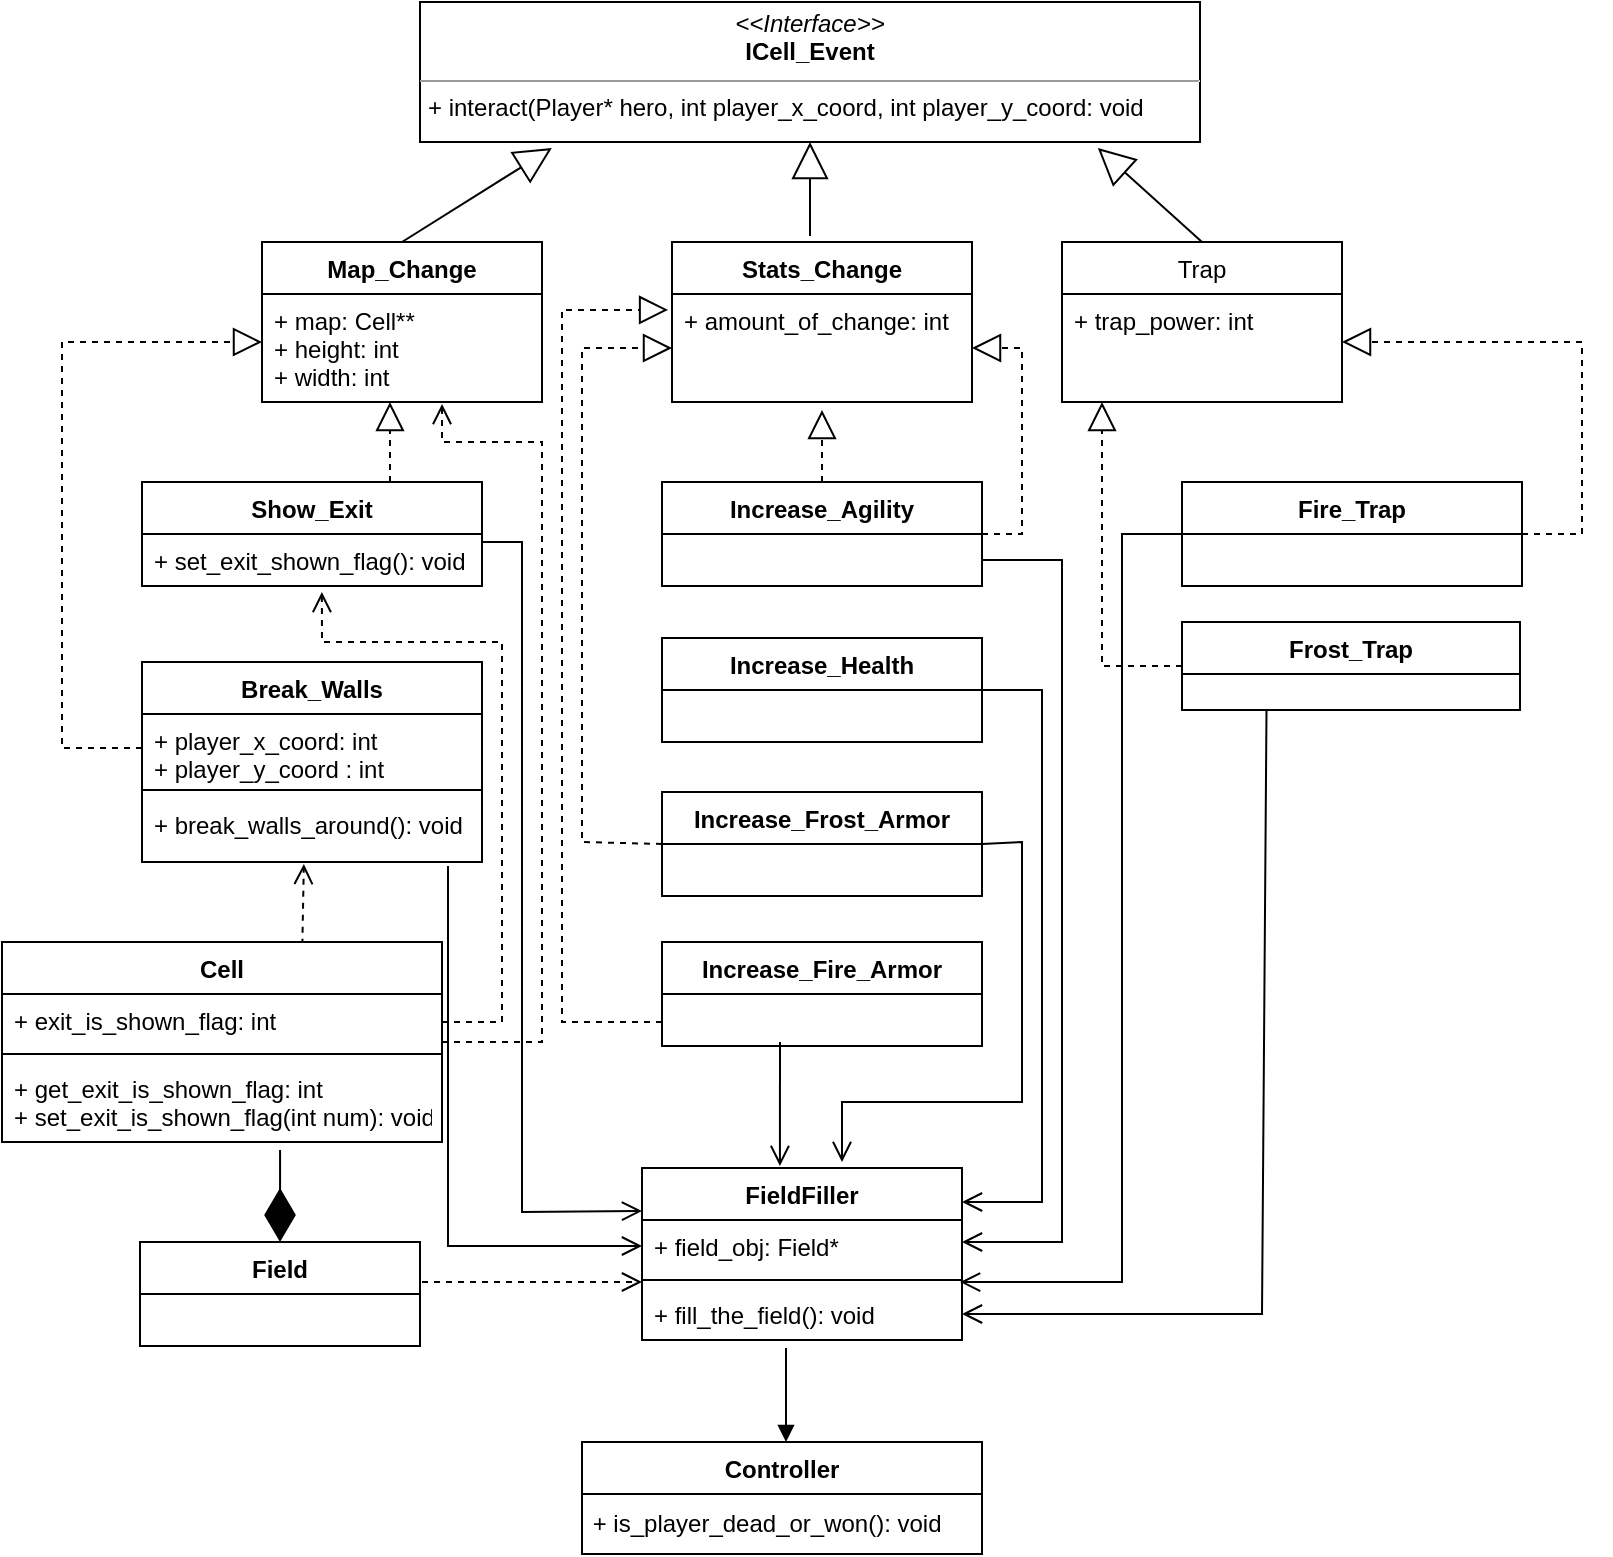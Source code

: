 <mxfile version="20.3.6" type="device"><diagram id="C5RBs43oDa-KdzZeNtuy" name="Page-1"><mxGraphModel dx="1422" dy="794" grid="1" gridSize="10" guides="1" tooltips="1" connect="1" arrows="1" fold="1" page="1" pageScale="1" pageWidth="827" pageHeight="1169" math="0" shadow="0"><root><mxCell id="WIyWlLk6GJQsqaUBKTNV-0"/><mxCell id="WIyWlLk6GJQsqaUBKTNV-1" parent="WIyWlLk6GJQsqaUBKTNV-0"/><mxCell id="p0h4VHiiMUVZbw8E9hsB-0" value="&lt;p style=&quot;margin:0px;margin-top:4px;text-align:center;&quot;&gt;&lt;i&gt;&amp;lt;&amp;lt;Interface&amp;gt;&amp;gt;&lt;/i&gt;&lt;br&gt;&lt;b&gt;ICell_Event&lt;/b&gt;&lt;/p&gt;&lt;hr size=&quot;1&quot;&gt;&lt;p style=&quot;margin:0px;margin-left:4px;&quot;&gt;+ interact(Player* hero, int player_x_coord, int player_y_coord: void&lt;br&gt;&lt;br&gt;&lt;/p&gt;" style="verticalAlign=top;align=left;overflow=fill;fontSize=12;fontFamily=Helvetica;html=1;" vertex="1" parent="WIyWlLk6GJQsqaUBKTNV-1"><mxGeometry x="219" y="190" width="390" height="70" as="geometry"/></mxCell><mxCell id="p0h4VHiiMUVZbw8E9hsB-1" value="Map_Change" style="swimlane;fontStyle=1;childLayout=stackLayout;horizontal=1;startSize=26;fillColor=none;horizontalStack=0;resizeParent=1;resizeParentMax=0;resizeLast=0;collapsible=1;marginBottom=0;" vertex="1" parent="WIyWlLk6GJQsqaUBKTNV-1"><mxGeometry x="140" y="310" width="140" height="80" as="geometry"/></mxCell><mxCell id="p0h4VHiiMUVZbw8E9hsB-2" value="+ map: Cell**&#10;+ height: int&#10;+ width: int" style="text;strokeColor=none;fillColor=none;align=left;verticalAlign=top;spacingLeft=4;spacingRight=4;overflow=hidden;rotatable=0;points=[[0,0.5],[1,0.5]];portConstraint=eastwest;" vertex="1" parent="p0h4VHiiMUVZbw8E9hsB-1"><mxGeometry y="26" width="140" height="54" as="geometry"/></mxCell><mxCell id="p0h4VHiiMUVZbw8E9hsB-5" value="Stats_Change" style="swimlane;fontStyle=1;childLayout=stackLayout;horizontal=1;startSize=26;fillColor=none;horizontalStack=0;resizeParent=1;resizeParentMax=0;resizeLast=0;collapsible=1;marginBottom=0;" vertex="1" parent="WIyWlLk6GJQsqaUBKTNV-1"><mxGeometry x="345" y="310" width="150" height="80" as="geometry"/></mxCell><mxCell id="p0h4VHiiMUVZbw8E9hsB-6" value="+ amount_of_change: int" style="text;strokeColor=none;fillColor=none;align=left;verticalAlign=top;spacingLeft=4;spacingRight=4;overflow=hidden;rotatable=0;points=[[0,0.5],[1,0.5]];portConstraint=eastwest;" vertex="1" parent="p0h4VHiiMUVZbw8E9hsB-5"><mxGeometry y="26" width="150" height="54" as="geometry"/></mxCell><mxCell id="p0h4VHiiMUVZbw8E9hsB-9" value="Trap" style="swimlane;fontStyle=0;childLayout=stackLayout;horizontal=1;startSize=26;fillColor=none;horizontalStack=0;resizeParent=1;resizeParentMax=0;resizeLast=0;collapsible=1;marginBottom=0;" vertex="1" parent="WIyWlLk6GJQsqaUBKTNV-1"><mxGeometry x="540" y="310" width="140" height="80" as="geometry"/></mxCell><mxCell id="p0h4VHiiMUVZbw8E9hsB-10" value="+ trap_power: int" style="text;strokeColor=none;fillColor=none;align=left;verticalAlign=top;spacingLeft=4;spacingRight=4;overflow=hidden;rotatable=0;points=[[0,0.5],[1,0.5]];portConstraint=eastwest;" vertex="1" parent="p0h4VHiiMUVZbw8E9hsB-9"><mxGeometry y="26" width="140" height="54" as="geometry"/></mxCell><mxCell id="p0h4VHiiMUVZbw8E9hsB-17" value="" style="endArrow=block;endSize=16;endFill=0;html=1;rounded=0;entryX=0.169;entryY=1.043;entryDx=0;entryDy=0;exitX=0.5;exitY=0;exitDx=0;exitDy=0;entryPerimeter=0;" edge="1" parent="WIyWlLk6GJQsqaUBKTNV-1" source="p0h4VHiiMUVZbw8E9hsB-1" target="p0h4VHiiMUVZbw8E9hsB-0"><mxGeometry width="160" relative="1" as="geometry"><mxPoint x="240" y="430" as="sourcePoint"/><mxPoint x="400" y="430" as="targetPoint"/><Array as="points"/></mxGeometry></mxCell><mxCell id="p0h4VHiiMUVZbw8E9hsB-18" value="" style="endArrow=block;endSize=16;endFill=0;html=1;rounded=0;exitX=0.46;exitY=-0.037;exitDx=0;exitDy=0;exitPerimeter=0;" edge="1" parent="WIyWlLk6GJQsqaUBKTNV-1" source="p0h4VHiiMUVZbw8E9hsB-5" target="p0h4VHiiMUVZbw8E9hsB-0"><mxGeometry width="160" relative="1" as="geometry"><mxPoint x="410" y="310" as="sourcePoint"/><mxPoint x="414" y="260" as="targetPoint"/><Array as="points"/></mxGeometry></mxCell><mxCell id="p0h4VHiiMUVZbw8E9hsB-19" value="" style="endArrow=block;endSize=16;endFill=0;html=1;rounded=0;entryX=0.869;entryY=1.043;entryDx=0;entryDy=0;entryPerimeter=0;exitX=0.5;exitY=0;exitDx=0;exitDy=0;" edge="1" parent="WIyWlLk6GJQsqaUBKTNV-1" source="p0h4VHiiMUVZbw8E9hsB-9" target="p0h4VHiiMUVZbw8E9hsB-0"><mxGeometry width="160" relative="1" as="geometry"><mxPoint x="300" y="520" as="sourcePoint"/><mxPoint x="460" y="520" as="targetPoint"/><Array as="points"/></mxGeometry></mxCell><mxCell id="p0h4VHiiMUVZbw8E9hsB-20" value="Break_Walls" style="swimlane;fontStyle=1;align=center;verticalAlign=top;childLayout=stackLayout;horizontal=1;startSize=26;horizontalStack=0;resizeParent=1;resizeParentMax=0;resizeLast=0;collapsible=1;marginBottom=0;strokeColor=default;" vertex="1" parent="WIyWlLk6GJQsqaUBKTNV-1"><mxGeometry x="80" y="520" width="170" height="100" as="geometry"/></mxCell><mxCell id="p0h4VHiiMUVZbw8E9hsB-21" value="+ player_x_coord: int&#10;+ player_y_coord : int" style="text;strokeColor=none;fillColor=none;align=left;verticalAlign=top;spacingLeft=4;spacingRight=4;overflow=hidden;rotatable=0;points=[[0,0.5],[1,0.5]];portConstraint=eastwest;" vertex="1" parent="p0h4VHiiMUVZbw8E9hsB-20"><mxGeometry y="26" width="170" height="34" as="geometry"/></mxCell><mxCell id="p0h4VHiiMUVZbw8E9hsB-22" value="" style="line;strokeWidth=1;fillColor=none;align=left;verticalAlign=middle;spacingTop=-1;spacingLeft=3;spacingRight=3;rotatable=0;labelPosition=right;points=[];portConstraint=eastwest;strokeColor=inherit;" vertex="1" parent="p0h4VHiiMUVZbw8E9hsB-20"><mxGeometry y="60" width="170" height="8" as="geometry"/></mxCell><mxCell id="p0h4VHiiMUVZbw8E9hsB-23" value="+ break_walls_around(): void" style="text;strokeColor=none;fillColor=none;align=left;verticalAlign=top;spacingLeft=4;spacingRight=4;overflow=hidden;rotatable=0;points=[[0,0.5],[1,0.5]];portConstraint=eastwest;" vertex="1" parent="p0h4VHiiMUVZbw8E9hsB-20"><mxGeometry y="68" width="170" height="32" as="geometry"/></mxCell><mxCell id="p0h4VHiiMUVZbw8E9hsB-24" value="Fire_Trap" style="swimlane;fontStyle=1;align=center;verticalAlign=top;childLayout=stackLayout;horizontal=1;startSize=26;horizontalStack=0;resizeParent=1;resizeParentMax=0;resizeLast=0;collapsible=1;marginBottom=0;strokeColor=default;" vertex="1" parent="WIyWlLk6GJQsqaUBKTNV-1"><mxGeometry x="600" y="430" width="170" height="52" as="geometry"/></mxCell><mxCell id="p0h4VHiiMUVZbw8E9hsB-28" value="Increase_Health" style="swimlane;fontStyle=1;align=center;verticalAlign=top;childLayout=stackLayout;horizontal=1;startSize=26;horizontalStack=0;resizeParent=1;resizeParentMax=0;resizeLast=0;collapsible=1;marginBottom=0;strokeColor=default;" vertex="1" parent="WIyWlLk6GJQsqaUBKTNV-1"><mxGeometry x="340" y="508" width="160" height="52" as="geometry"/></mxCell><mxCell id="p0h4VHiiMUVZbw8E9hsB-32" value="Show_Exit" style="swimlane;fontStyle=1;align=center;verticalAlign=top;childLayout=stackLayout;horizontal=1;startSize=26;horizontalStack=0;resizeParent=1;resizeParentMax=0;resizeLast=0;collapsible=1;marginBottom=0;strokeColor=default;" vertex="1" parent="WIyWlLk6GJQsqaUBKTNV-1"><mxGeometry x="80" y="430" width="170" height="52" as="geometry"/></mxCell><mxCell id="p0h4VHiiMUVZbw8E9hsB-35" value="+ set_exit_shown_flag(): void" style="text;strokeColor=none;fillColor=none;align=left;verticalAlign=top;spacingLeft=4;spacingRight=4;overflow=hidden;rotatable=0;points=[[0,0.5],[1,0.5]];portConstraint=eastwest;" vertex="1" parent="p0h4VHiiMUVZbw8E9hsB-32"><mxGeometry y="26" width="170" height="26" as="geometry"/></mxCell><mxCell id="p0h4VHiiMUVZbw8E9hsB-36" value="Increase_Agility" style="swimlane;fontStyle=1;align=center;verticalAlign=top;childLayout=stackLayout;horizontal=1;startSize=26;horizontalStack=0;resizeParent=1;resizeParentMax=0;resizeLast=0;collapsible=1;marginBottom=0;strokeColor=default;" vertex="1" parent="WIyWlLk6GJQsqaUBKTNV-1"><mxGeometry x="340" y="430" width="160" height="52" as="geometry"/></mxCell><mxCell id="p0h4VHiiMUVZbw8E9hsB-40" value="Frost_Trap" style="swimlane;fontStyle=1;align=center;verticalAlign=top;childLayout=stackLayout;horizontal=1;startSize=26;horizontalStack=0;resizeParent=1;resizeParentMax=0;resizeLast=0;collapsible=1;marginBottom=0;strokeColor=default;" vertex="1" parent="WIyWlLk6GJQsqaUBKTNV-1"><mxGeometry x="600" y="500" width="169" height="44" as="geometry"/></mxCell><mxCell id="p0h4VHiiMUVZbw8E9hsB-44" value="Increase_Frost_Armor" style="swimlane;fontStyle=1;align=center;verticalAlign=top;childLayout=stackLayout;horizontal=1;startSize=26;horizontalStack=0;resizeParent=1;resizeParentMax=0;resizeLast=0;collapsible=1;marginBottom=0;strokeColor=default;" vertex="1" parent="WIyWlLk6GJQsqaUBKTNV-1"><mxGeometry x="340" y="585" width="160" height="52" as="geometry"/></mxCell><mxCell id="p0h4VHiiMUVZbw8E9hsB-48" value="Increase_Fire_Armor" style="swimlane;fontStyle=1;align=center;verticalAlign=top;childLayout=stackLayout;horizontal=1;startSize=26;horizontalStack=0;resizeParent=1;resizeParentMax=0;resizeLast=0;collapsible=1;marginBottom=0;strokeColor=default;" vertex="1" parent="WIyWlLk6GJQsqaUBKTNV-1"><mxGeometry x="340" y="660" width="160" height="52" as="geometry"/></mxCell><mxCell id="p0h4VHiiMUVZbw8E9hsB-52" value="" style="endArrow=block;dashed=1;endFill=0;endSize=12;html=1;rounded=0;entryX=0.457;entryY=1;entryDx=0;entryDy=0;entryPerimeter=0;" edge="1" parent="WIyWlLk6GJQsqaUBKTNV-1" target="p0h4VHiiMUVZbw8E9hsB-2"><mxGeometry width="160" relative="1" as="geometry"><mxPoint x="204" y="430" as="sourcePoint"/><mxPoint x="180" y="730" as="targetPoint"/></mxGeometry></mxCell><mxCell id="p0h4VHiiMUVZbw8E9hsB-53" value="" style="endArrow=block;dashed=1;endFill=0;endSize=12;html=1;rounded=0;exitX=0;exitY=0.5;exitDx=0;exitDy=0;" edge="1" parent="WIyWlLk6GJQsqaUBKTNV-1" source="p0h4VHiiMUVZbw8E9hsB-21"><mxGeometry width="160" relative="1" as="geometry"><mxPoint x="90" y="750" as="sourcePoint"/><mxPoint x="140" y="360" as="targetPoint"/><Array as="points"><mxPoint x="40" y="563"/><mxPoint x="40" y="360"/></Array></mxGeometry></mxCell><mxCell id="p0h4VHiiMUVZbw8E9hsB-54" value="" style="endArrow=block;dashed=1;endFill=0;endSize=12;html=1;rounded=0;entryX=-0.013;entryY=0.148;entryDx=0;entryDy=0;entryPerimeter=0;" edge="1" parent="WIyWlLk6GJQsqaUBKTNV-1" target="p0h4VHiiMUVZbw8E9hsB-6"><mxGeometry width="160" relative="1" as="geometry"><mxPoint x="340" y="700" as="sourcePoint"/><mxPoint x="290" y="310" as="targetPoint"/><Array as="points"><mxPoint x="290" y="700"/><mxPoint x="290" y="344"/></Array></mxGeometry></mxCell><mxCell id="p0h4VHiiMUVZbw8E9hsB-55" value="" style="endArrow=block;dashed=1;endFill=0;endSize=12;html=1;rounded=0;exitX=0.5;exitY=0;exitDx=0;exitDy=0;entryX=0.5;entryY=1.074;entryDx=0;entryDy=0;entryPerimeter=0;" edge="1" parent="WIyWlLk6GJQsqaUBKTNV-1" source="p0h4VHiiMUVZbw8E9hsB-36" target="p0h4VHiiMUVZbw8E9hsB-6"><mxGeometry width="160" relative="1" as="geometry"><mxPoint x="540" y="750" as="sourcePoint"/><mxPoint x="710" y="590" as="targetPoint"/></mxGeometry></mxCell><mxCell id="p0h4VHiiMUVZbw8E9hsB-56" value="" style="endArrow=block;dashed=1;endFill=0;endSize=12;html=1;rounded=0;exitX=0;exitY=0.5;exitDx=0;exitDy=0;entryX=0;entryY=0.5;entryDx=0;entryDy=0;" edge="1" parent="WIyWlLk6GJQsqaUBKTNV-1" source="p0h4VHiiMUVZbw8E9hsB-44" target="p0h4VHiiMUVZbw8E9hsB-6"><mxGeometry width="160" relative="1" as="geometry"><mxPoint x="250" y="790" as="sourcePoint"/><mxPoint x="300" y="370" as="targetPoint"/><Array as="points"><mxPoint x="300" y="610"/><mxPoint x="300" y="363"/></Array></mxGeometry></mxCell><mxCell id="p0h4VHiiMUVZbw8E9hsB-57" value="" style="endArrow=block;dashed=1;endFill=0;endSize=12;html=1;rounded=0;exitX=1;exitY=0.5;exitDx=0;exitDy=0;" edge="1" parent="WIyWlLk6GJQsqaUBKTNV-1" source="p0h4VHiiMUVZbw8E9hsB-24"><mxGeometry width="160" relative="1" as="geometry"><mxPoint x="620" y="650" as="sourcePoint"/><mxPoint x="680" y="360" as="targetPoint"/><Array as="points"><mxPoint x="800" y="456"/><mxPoint x="800" y="360"/></Array></mxGeometry></mxCell><mxCell id="p0h4VHiiMUVZbw8E9hsB-58" value="" style="endArrow=block;dashed=1;endFill=0;endSize=12;html=1;rounded=0;exitX=1;exitY=0.5;exitDx=0;exitDy=0;entryX=1;entryY=0.5;entryDx=0;entryDy=0;" edge="1" parent="WIyWlLk6GJQsqaUBKTNV-1" source="p0h4VHiiMUVZbw8E9hsB-36" target="p0h4VHiiMUVZbw8E9hsB-6"><mxGeometry width="160" relative="1" as="geometry"><mxPoint x="590" y="820" as="sourcePoint"/><mxPoint x="520" y="320" as="targetPoint"/><Array as="points"><mxPoint x="520" y="456"/><mxPoint x="520" y="363"/></Array></mxGeometry></mxCell><mxCell id="p0h4VHiiMUVZbw8E9hsB-59" value="" style="endArrow=block;dashed=1;endFill=0;endSize=12;html=1;rounded=0;exitX=0;exitY=0.5;exitDx=0;exitDy=0;" edge="1" parent="WIyWlLk6GJQsqaUBKTNV-1" source="p0h4VHiiMUVZbw8E9hsB-40"><mxGeometry width="160" relative="1" as="geometry"><mxPoint x="580" y="712" as="sourcePoint"/><mxPoint x="560" y="390" as="targetPoint"/><Array as="points"><mxPoint x="560" y="522"/></Array></mxGeometry></mxCell><mxCell id="p0h4VHiiMUVZbw8E9hsB-65" value="" style="html=1;verticalAlign=bottom;endArrow=open;dashed=1;endSize=8;rounded=0;entryX=0.529;entryY=1.115;entryDx=0;entryDy=0;entryPerimeter=0;" edge="1" parent="WIyWlLk6GJQsqaUBKTNV-1" target="p0h4VHiiMUVZbw8E9hsB-35"><mxGeometry relative="1" as="geometry"><mxPoint x="230" y="700" as="sourcePoint"/><mxPoint x="450" y="785.5" as="targetPoint"/><Array as="points"><mxPoint x="260" y="700"/><mxPoint x="260" y="510"/><mxPoint x="170" y="510"/></Array></mxGeometry></mxCell><mxCell id="p0h4VHiiMUVZbw8E9hsB-66" value="" style="html=1;verticalAlign=bottom;endArrow=open;dashed=1;endSize=8;rounded=0;entryX=0.476;entryY=1.031;entryDx=0;entryDy=0;entryPerimeter=0;exitX=0.579;exitY=-0.038;exitDx=0;exitDy=0;exitPerimeter=0;" edge="1" parent="WIyWlLk6GJQsqaUBKTNV-1" target="p0h4VHiiMUVZbw8E9hsB-23"><mxGeometry relative="1" as="geometry"><mxPoint x="160.06" y="667.34" as="sourcePoint"/><mxPoint x="160" y="630" as="targetPoint"/></mxGeometry></mxCell><mxCell id="p0h4VHiiMUVZbw8E9hsB-68" value="" style="html=1;verticalAlign=bottom;endArrow=open;dashed=1;endSize=8;rounded=0;entryX=0.643;entryY=1.019;entryDx=0;entryDy=0;entryPerimeter=0;" edge="1" parent="WIyWlLk6GJQsqaUBKTNV-1" target="p0h4VHiiMUVZbw8E9hsB-2"><mxGeometry relative="1" as="geometry"><mxPoint x="230" y="710" as="sourcePoint"/><mxPoint x="230" y="410" as="targetPoint"/><Array as="points"><mxPoint x="280" y="710"/><mxPoint x="280" y="410"/><mxPoint x="230" y="410"/></Array></mxGeometry></mxCell><mxCell id="p0h4VHiiMUVZbw8E9hsB-69" value="Field" style="swimlane;fontStyle=1;childLayout=stackLayout;horizontal=1;startSize=26;fillColor=none;horizontalStack=0;resizeParent=1;resizeParentMax=0;resizeLast=0;collapsible=1;marginBottom=0;strokeColor=default;" vertex="1" parent="WIyWlLk6GJQsqaUBKTNV-1"><mxGeometry x="79" y="810" width="140" height="52" as="geometry"/></mxCell><mxCell id="p0h4VHiiMUVZbw8E9hsB-73" value="" style="endArrow=diamondThin;endFill=1;endSize=24;html=1;rounded=0;exitX=0.632;exitY=1.1;exitDx=0;exitDy=0;exitPerimeter=0;entryX=0.5;entryY=0;entryDx=0;entryDy=0;" edge="1" parent="WIyWlLk6GJQsqaUBKTNV-1" source="p0h4VHiiMUVZbw8E9hsB-99" target="p0h4VHiiMUVZbw8E9hsB-69"><mxGeometry width="160" relative="1" as="geometry"><mxPoint x="200" y="880" as="sourcePoint"/><mxPoint x="60" y="890" as="targetPoint"/><Array as="points"/></mxGeometry></mxCell><mxCell id="p0h4VHiiMUVZbw8E9hsB-74" value="FieldFiller" style="swimlane;fontStyle=1;align=center;verticalAlign=top;childLayout=stackLayout;horizontal=1;startSize=26;horizontalStack=0;resizeParent=1;resizeParentMax=0;resizeLast=0;collapsible=1;marginBottom=0;strokeColor=default;" vertex="1" parent="WIyWlLk6GJQsqaUBKTNV-1"><mxGeometry x="330" y="773" width="160" height="86" as="geometry"/></mxCell><mxCell id="p0h4VHiiMUVZbw8E9hsB-75" value="+ field_obj: Field*" style="text;strokeColor=none;fillColor=none;align=left;verticalAlign=top;spacingLeft=4;spacingRight=4;overflow=hidden;rotatable=0;points=[[0,0.5],[1,0.5]];portConstraint=eastwest;" vertex="1" parent="p0h4VHiiMUVZbw8E9hsB-74"><mxGeometry y="26" width="160" height="26" as="geometry"/></mxCell><mxCell id="p0h4VHiiMUVZbw8E9hsB-76" value="" style="line;strokeWidth=1;fillColor=none;align=left;verticalAlign=middle;spacingTop=-1;spacingLeft=3;spacingRight=3;rotatable=0;labelPosition=right;points=[];portConstraint=eastwest;strokeColor=inherit;" vertex="1" parent="p0h4VHiiMUVZbw8E9hsB-74"><mxGeometry y="52" width="160" height="8" as="geometry"/></mxCell><mxCell id="p0h4VHiiMUVZbw8E9hsB-77" value="+ fill_the_field(): void" style="text;strokeColor=none;fillColor=none;align=left;verticalAlign=top;spacingLeft=4;spacingRight=4;overflow=hidden;rotatable=0;points=[[0,0.5],[1,0.5]];portConstraint=eastwest;" vertex="1" parent="p0h4VHiiMUVZbw8E9hsB-74"><mxGeometry y="60" width="160" height="26" as="geometry"/></mxCell><mxCell id="p0h4VHiiMUVZbw8E9hsB-78" value="" style="html=1;verticalAlign=bottom;endArrow=open;dashed=1;endSize=8;rounded=0;" edge="1" parent="WIyWlLk6GJQsqaUBKTNV-1"><mxGeometry relative="1" as="geometry"><mxPoint x="220" y="830" as="sourcePoint"/><mxPoint x="330" y="830" as="targetPoint"/></mxGeometry></mxCell><mxCell id="p0h4VHiiMUVZbw8E9hsB-79" value="" style="html=1;verticalAlign=bottom;endArrow=open;endSize=8;rounded=0;entryX=0;entryY=0.25;entryDx=0;entryDy=0;" edge="1" parent="WIyWlLk6GJQsqaUBKTNV-1" target="p0h4VHiiMUVZbw8E9hsB-74"><mxGeometry relative="1" as="geometry"><mxPoint x="250" y="460" as="sourcePoint"/><mxPoint x="320.86" y="882.968" as="targetPoint"/><Array as="points"><mxPoint x="270" y="460"/><mxPoint x="270" y="795"/></Array></mxGeometry></mxCell><mxCell id="p0h4VHiiMUVZbw8E9hsB-80" value="" style="html=1;verticalAlign=bottom;endArrow=open;endSize=8;rounded=0;entryX=0;entryY=0.5;entryDx=0;entryDy=0;exitX=0.9;exitY=1.063;exitDx=0;exitDy=0;exitPerimeter=0;" edge="1" parent="WIyWlLk6GJQsqaUBKTNV-1" source="p0h4VHiiMUVZbw8E9hsB-23" target="p0h4VHiiMUVZbw8E9hsB-75"><mxGeometry relative="1" as="geometry"><mxPoint x="240" y="812" as="sourcePoint"/><mxPoint x="180.86" y="892.968" as="targetPoint"/><Array as="points"><mxPoint x="233" y="812"/></Array></mxGeometry></mxCell><mxCell id="p0h4VHiiMUVZbw8E9hsB-81" value="" style="html=1;verticalAlign=bottom;endArrow=open;endSize=8;rounded=0;entryX=0.431;entryY=-0.012;entryDx=0;entryDy=0;entryPerimeter=0;" edge="1" parent="WIyWlLk6GJQsqaUBKTNV-1" target="p0h4VHiiMUVZbw8E9hsB-74"><mxGeometry relative="1" as="geometry"><mxPoint x="399" y="710" as="sourcePoint"/><mxPoint x="470.86" y="912.968" as="targetPoint"/></mxGeometry></mxCell><mxCell id="p0h4VHiiMUVZbw8E9hsB-82" value="" style="html=1;verticalAlign=bottom;endArrow=open;endSize=8;rounded=0;entryX=1;entryY=0.5;entryDx=0;entryDy=0;exitX=0.25;exitY=1;exitDx=0;exitDy=0;" edge="1" parent="WIyWlLk6GJQsqaUBKTNV-1" source="p0h4VHiiMUVZbw8E9hsB-40" target="p0h4VHiiMUVZbw8E9hsB-77"><mxGeometry relative="1" as="geometry"><mxPoint x="330" y="980" as="sourcePoint"/><mxPoint x="330.86" y="932.968" as="targetPoint"/><Array as="points"><mxPoint x="640" y="846"/></Array></mxGeometry></mxCell><mxCell id="p0h4VHiiMUVZbw8E9hsB-83" value="" style="html=1;verticalAlign=bottom;endArrow=open;endSize=8;rounded=0;exitX=1;exitY=0.5;exitDx=0;exitDy=0;" edge="1" parent="WIyWlLk6GJQsqaUBKTNV-1" source="p0h4VHiiMUVZbw8E9hsB-44"><mxGeometry relative="1" as="geometry"><mxPoint x="600" y="890" as="sourcePoint"/><mxPoint x="430" y="770" as="targetPoint"/><Array as="points"><mxPoint x="520" y="610"/><mxPoint x="520" y="740"/><mxPoint x="430" y="740"/></Array></mxGeometry></mxCell><mxCell id="p0h4VHiiMUVZbw8E9hsB-84" value="" style="html=1;verticalAlign=bottom;endArrow=open;endSize=8;rounded=0;exitX=0;exitY=0.5;exitDx=0;exitDy=0;entryX=0.994;entryY=-0.115;entryDx=0;entryDy=0;entryPerimeter=0;" edge="1" parent="WIyWlLk6GJQsqaUBKTNV-1" source="p0h4VHiiMUVZbw8E9hsB-24" target="p0h4VHiiMUVZbw8E9hsB-77"><mxGeometry relative="1" as="geometry"><mxPoint x="660" y="840" as="sourcePoint"/><mxPoint x="560" y="850" as="targetPoint"/><Array as="points"><mxPoint x="570" y="456"/><mxPoint x="570" y="830"/></Array></mxGeometry></mxCell><mxCell id="p0h4VHiiMUVZbw8E9hsB-85" value="" style="html=1;verticalAlign=bottom;endArrow=open;endSize=8;rounded=0;exitX=1;exitY=0.5;exitDx=0;exitDy=0;" edge="1" parent="WIyWlLk6GJQsqaUBKTNV-1" source="p0h4VHiiMUVZbw8E9hsB-28"><mxGeometry relative="1" as="geometry"><mxPoint x="610" y="880" as="sourcePoint"/><mxPoint x="490" y="790" as="targetPoint"/><Array as="points"><mxPoint x="530" y="534"/><mxPoint x="530" y="790"/></Array></mxGeometry></mxCell><mxCell id="p0h4VHiiMUVZbw8E9hsB-86" value="" style="html=1;verticalAlign=bottom;endArrow=open;endSize=8;rounded=0;exitX=1;exitY=0.75;exitDx=0;exitDy=0;" edge="1" parent="WIyWlLk6GJQsqaUBKTNV-1" source="p0h4VHiiMUVZbw8E9hsB-36"><mxGeometry relative="1" as="geometry"><mxPoint x="570" y="950" as="sourcePoint"/><mxPoint x="490" y="810" as="targetPoint"/><Array as="points"><mxPoint x="540" y="469"/><mxPoint x="540" y="810"/></Array></mxGeometry></mxCell><mxCell id="p0h4VHiiMUVZbw8E9hsB-87" value="Controller" style="swimlane;fontStyle=1;childLayout=stackLayout;horizontal=1;startSize=26;fillColor=none;horizontalStack=0;resizeParent=1;resizeParentMax=0;resizeLast=0;collapsible=1;marginBottom=0;strokeColor=default;" vertex="1" parent="WIyWlLk6GJQsqaUBKTNV-1"><mxGeometry x="300" y="910" width="200" height="56" as="geometry"/></mxCell><mxCell id="p0h4VHiiMUVZbw8E9hsB-95" value="&amp;nbsp;+ is_player_dead_or_won(): void" style="text;html=1;align=left;verticalAlign=middle;resizable=0;points=[];autosize=1;strokeColor=none;fillColor=none;" vertex="1" parent="p0h4VHiiMUVZbw8E9hsB-87"><mxGeometry y="26" width="200" height="30" as="geometry"/></mxCell><mxCell id="p0h4VHiiMUVZbw8E9hsB-92" value="" style="html=1;verticalAlign=bottom;endArrow=block;rounded=0;strokeColor=#000000;strokeWidth=1;exitX=0.45;exitY=1.154;exitDx=0;exitDy=0;exitPerimeter=0;" edge="1" parent="WIyWlLk6GJQsqaUBKTNV-1" source="p0h4VHiiMUVZbw8E9hsB-77"><mxGeometry width="80" relative="1" as="geometry"><mxPoint x="660" y="920" as="sourcePoint"/><mxPoint x="402" y="910" as="targetPoint"/><Array as="points"/></mxGeometry></mxCell><mxCell id="p0h4VHiiMUVZbw8E9hsB-96" value="Cell" style="swimlane;fontStyle=1;align=center;verticalAlign=top;childLayout=stackLayout;horizontal=1;startSize=26;horizontalStack=0;resizeParent=1;resizeParentMax=0;resizeLast=0;collapsible=1;marginBottom=0;strokeColor=default;" vertex="1" parent="WIyWlLk6GJQsqaUBKTNV-1"><mxGeometry x="10" y="660" width="220" height="100" as="geometry"/></mxCell><mxCell id="p0h4VHiiMUVZbw8E9hsB-97" value="+ exit_is_shown_flag: int" style="text;strokeColor=none;fillColor=none;align=left;verticalAlign=top;spacingLeft=4;spacingRight=4;overflow=hidden;rotatable=0;points=[[0,0.5],[1,0.5]];portConstraint=eastwest;" vertex="1" parent="p0h4VHiiMUVZbw8E9hsB-96"><mxGeometry y="26" width="220" height="26" as="geometry"/></mxCell><mxCell id="p0h4VHiiMUVZbw8E9hsB-98" value="" style="line;strokeWidth=1;fillColor=none;align=left;verticalAlign=middle;spacingTop=-1;spacingLeft=3;spacingRight=3;rotatable=0;labelPosition=right;points=[];portConstraint=eastwest;strokeColor=inherit;" vertex="1" parent="p0h4VHiiMUVZbw8E9hsB-96"><mxGeometry y="52" width="220" height="8" as="geometry"/></mxCell><mxCell id="p0h4VHiiMUVZbw8E9hsB-99" value="+ get_exit_is_shown_flag: int&#10;+ set_exit_is_shown_flag(int num): void" style="text;strokeColor=none;fillColor=none;align=left;verticalAlign=top;spacingLeft=4;spacingRight=4;overflow=hidden;rotatable=0;points=[[0,0.5],[1,0.5]];portConstraint=eastwest;" vertex="1" parent="p0h4VHiiMUVZbw8E9hsB-96"><mxGeometry y="60" width="220" height="40" as="geometry"/></mxCell></root></mxGraphModel></diagram></mxfile>
